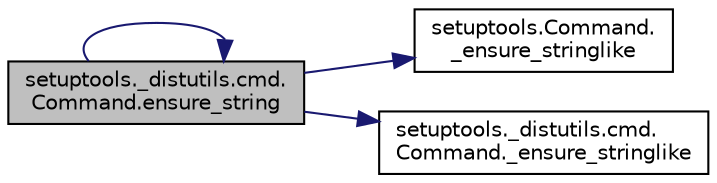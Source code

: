 digraph "setuptools._distutils.cmd.Command.ensure_string"
{
 // LATEX_PDF_SIZE
  edge [fontname="Helvetica",fontsize="10",labelfontname="Helvetica",labelfontsize="10"];
  node [fontname="Helvetica",fontsize="10",shape=record];
  rankdir="LR";
  Node1 [label="setuptools._distutils.cmd.\lCommand.ensure_string",height=0.2,width=0.4,color="black", fillcolor="grey75", style="filled", fontcolor="black",tooltip=" "];
  Node1 -> Node2 [color="midnightblue",fontsize="10",style="solid",fontname="Helvetica"];
  Node2 [label="setuptools.Command.\l_ensure_stringlike",height=0.2,width=0.4,color="black", fillcolor="white", style="filled",URL="$d1/d70/classsetuptools_1_1_command.html#a7ebdcef0a998ad21f77e03a293479f8a",tooltip=" "];
  Node1 -> Node3 [color="midnightblue",fontsize="10",style="solid",fontname="Helvetica"];
  Node3 [label="setuptools._distutils.cmd.\lCommand._ensure_stringlike",height=0.2,width=0.4,color="black", fillcolor="white", style="filled",URL="$dd/df5/classsetuptools_1_1__distutils_1_1cmd_1_1_command.html#a635e6e58a2d45a3c3bdf94e36e7fee12",tooltip=" "];
  Node1 -> Node1 [color="midnightblue",fontsize="10",style="solid",fontname="Helvetica"];
}
